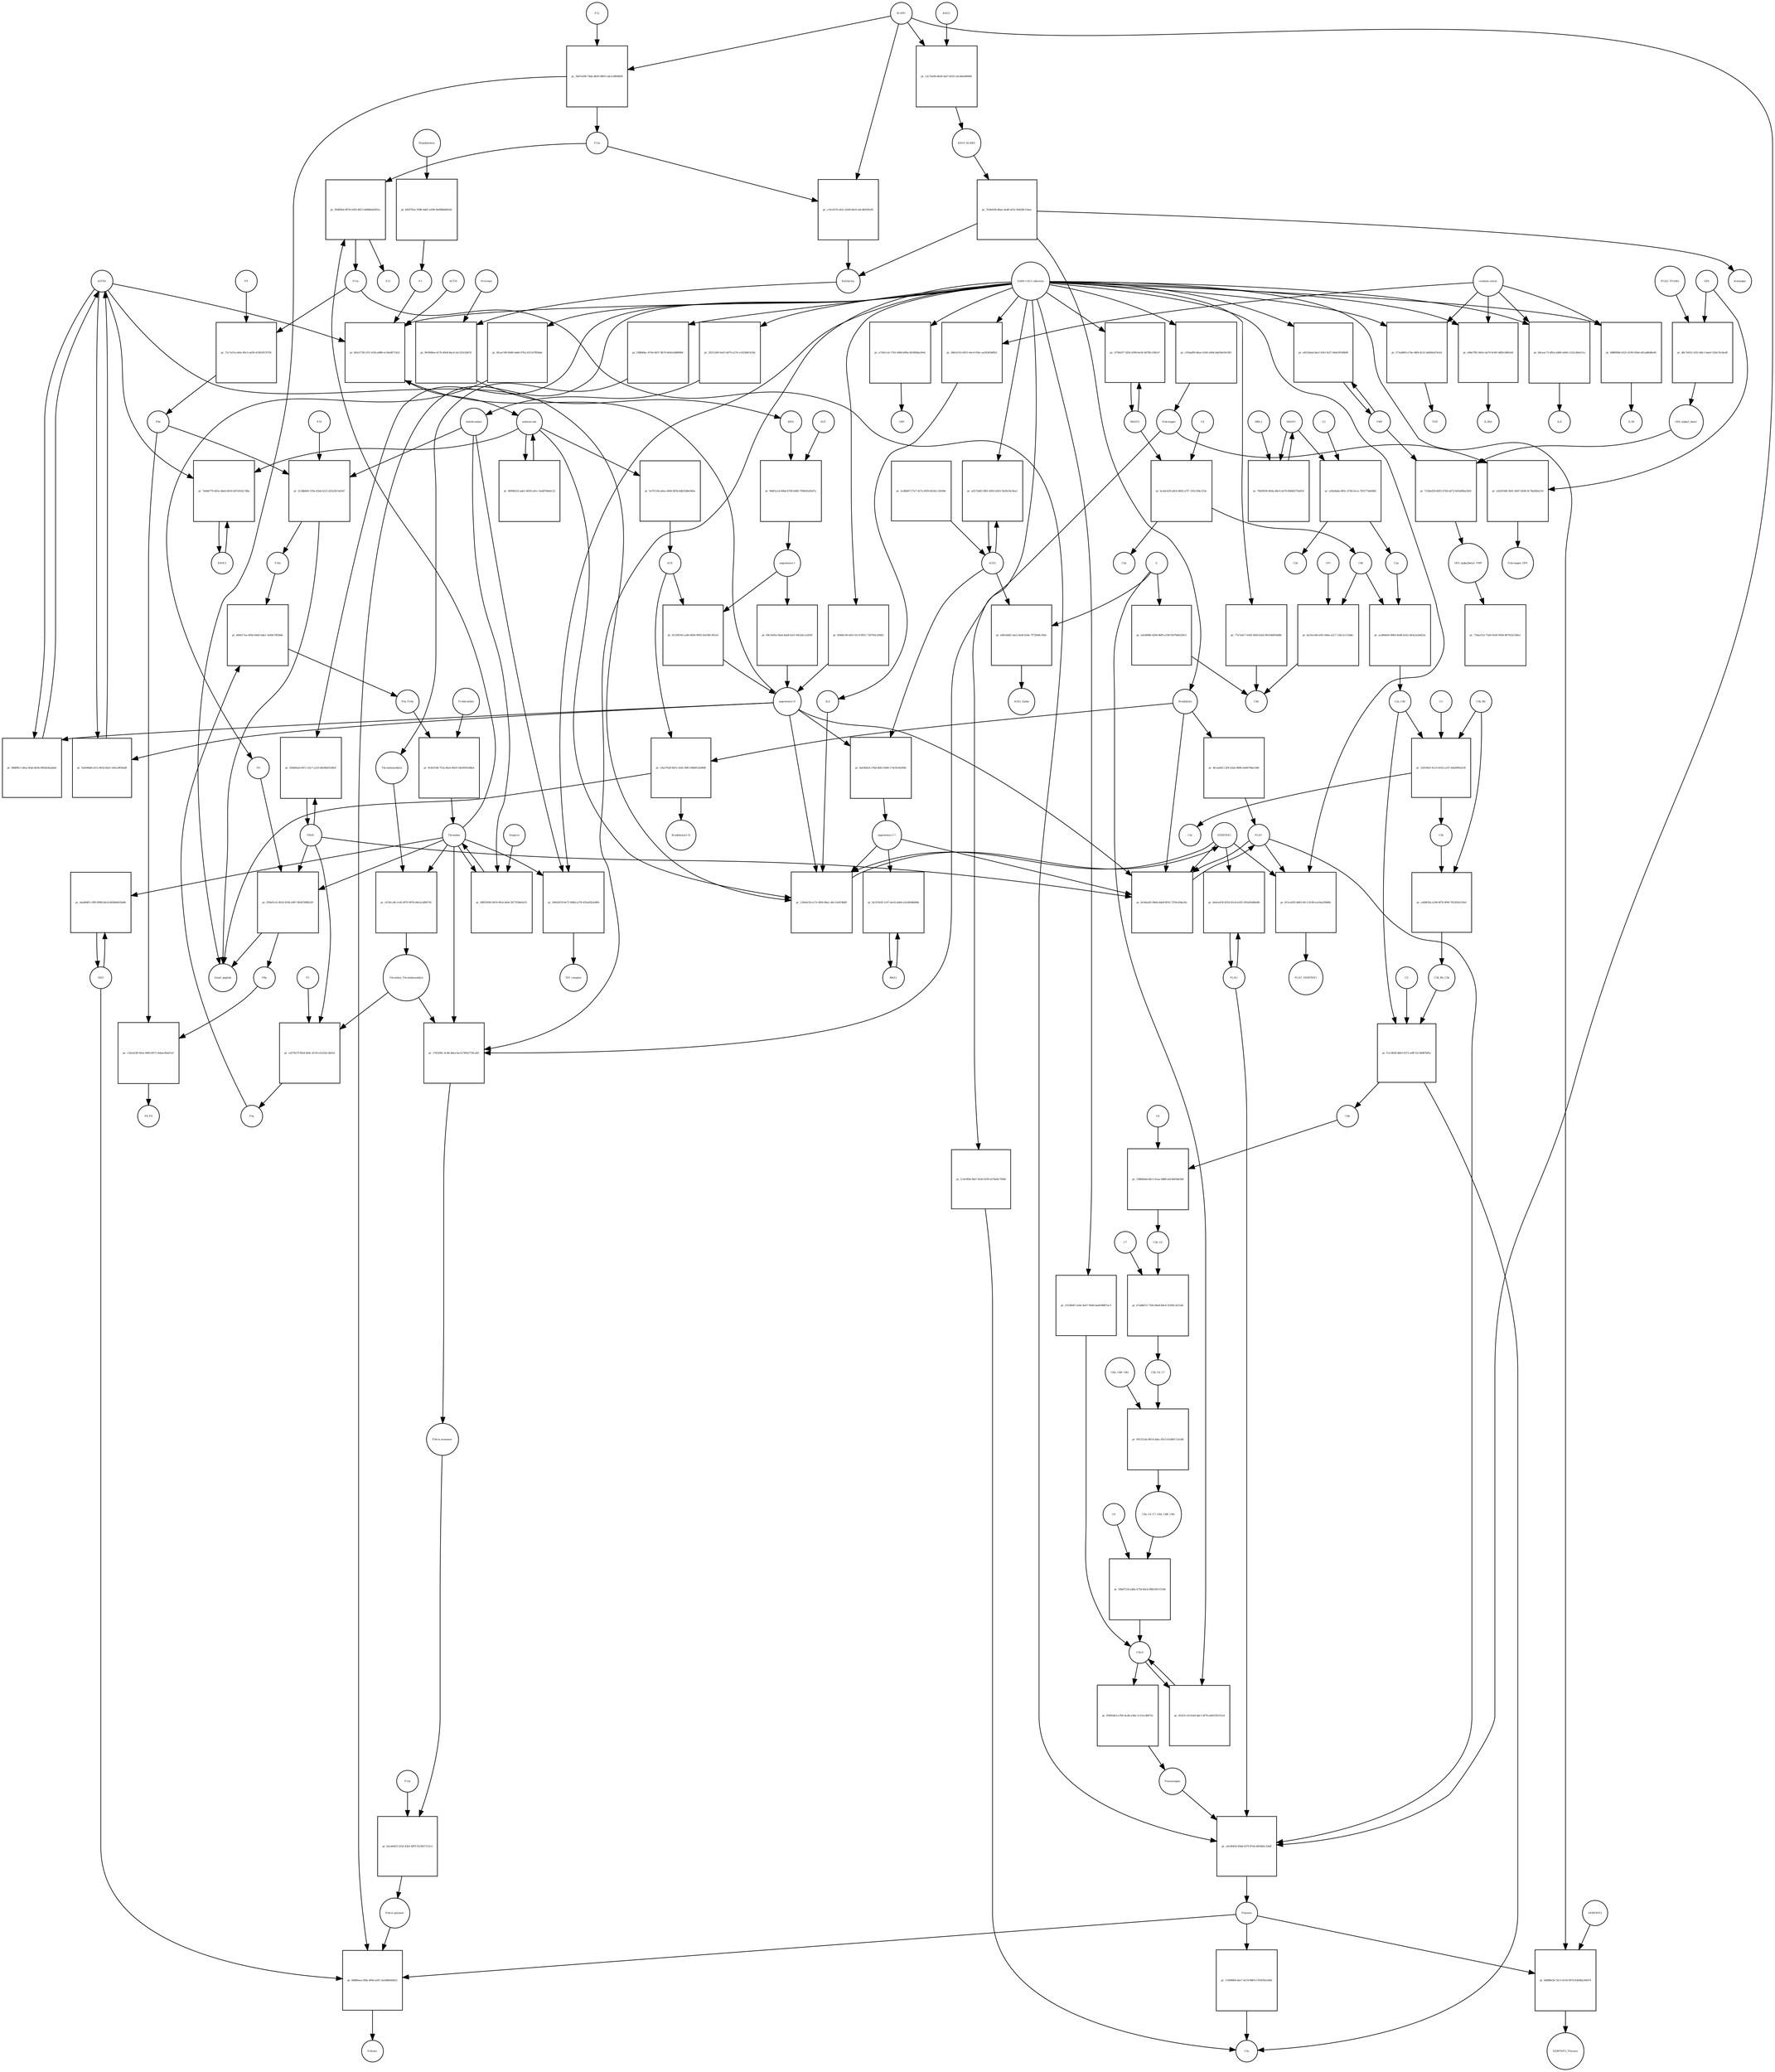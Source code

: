 strict digraph  {
F8 [annotation="urn_miriam_hgnc_3546|urn_miriam_taxonomy_9606", bipartite=0, cls=macromolecule, fontsize=4, label=F8, shape=circle];
"pr_939a01cb-5624-4558-a9b7-9b5b7bf8b220" [annotation="", bipartite=1, cls=process, fontsize=4, label="pr_939a01cb-5624-4558-a9b7-9b5b7bf8b220", shape=square];
"Small peptide" [annotation=urn_miriam_mesh_D010446, bipartite=0, cls=macromolecule, fontsize=4, label="Small peptide", shape=circle];
F8a [annotation="urn_miriam_hgnc.symbol_F8|urn_miriam_mesh_D015944|urn_miriam_taxonomy_9606", bipartite=0, cls=macromolecule, fontsize=4, label=F8a, shape=circle];
Thrombin [annotation="urn_miriam_hgnc_3535|urn_miriam_taxonomy_9606", bipartite=0, cls=macromolecule, fontsize=4, label=Thrombin, shape=circle];
PROC [annotation="urn_miriam_hgnc_9451|urn_miriam_taxonomy_9606", bipartite=0, cls=macromolecule, fontsize=4, label=PROC, shape=circle];
AGTR1 [annotation=urn_miriam_hgnc_336, bipartite=0, cls=macromolecule, fontsize=4, label=AGTR1, shape=circle];
"pr_08df9fc1-bfea-4fab-8e0d-f483b36aaba8" [annotation="", bipartite=1, cls=process, fontsize=4, label="pr_08df9fc1-bfea-4fab-8e0d-f483b36aaba8", shape=square];
"angiotensin II" [annotation="urn_miriam_obo.chebi_CHEBI%3A2718|urn_miriam_taxonomy_9606", bipartite=0, cls="simple chemical", fontsize=4, label="angiotensin II", shape=circle];
NR3C2 [annotation="", bipartite=0, cls=macromolecule, fontsize=4, label=NR3C2, shape=circle];
"pr_7eb8d779-465e-46eb-8616-b07e810c7d6a" [annotation="", bipartite=1, cls=process, fontsize=4, label="pr_7eb8d779-465e-46eb-8616-b07e810c7d6a", shape=square];
aldosterone [annotation="urn_miriam_obo.chebi_CHEBI%3A27584", bipartite=0, cls="simple chemical", fontsize=4, label=aldosterone, shape=circle];
"pr_d9098255-ada1-4650-a41c-5edd706a0c23" [annotation="", bipartite=1, cls=process, fontsize=4, label="pr_d9098255-ada1-4650-a41c-5edd706a0c23", shape=square];
SERPINE1 [annotation="", bipartite=0, cls=macromolecule, fontsize=4, label=SERPINE1, shape=circle];
"pr_120e0c5b-e17e-4f64-8bec-d0c15e814b80" [annotation="", bipartite=1, cls=process, fontsize=4, label="pr_120e0c5b-e17e-4f64-8bec-d0c15e814b80", shape=square];
"angiotensin I-7" [annotation="urn_miriam_obo.chebi_CHEBI%3A55438|urn_miriam_taxonomy_9606", bipartite=0, cls="simple chemical", fontsize=4, label="angiotensin I-7", shape=circle];
IL6 [annotation="urn_miriam_hgnc_6018|urn_miriam_taxonomy_9606", bipartite=0, cls=macromolecule, fontsize=4, label=IL6, shape=circle];
"pr_662cf738-cf51-41fb-a888-ec56ed671422" [annotation="", bipartite=1, cls=process, fontsize=4, label="pr_662cf738-cf51-41fb-a888-ec56ed671422", shape=square];
"SARS-CoV-2 infection" [annotation="urn_miriam_taxonomy_2697049|urn_miriam_mesh_D012327", bipartite=0, cls=phenotype, fontsize=4, label="SARS-CoV-2 infection", shape=circle];
"K+" [annotation="urn_miriam_obo.chebi_CHEBI%3A29103", bipartite=0, cls="simple chemical", fontsize=4, label="K+", shape=circle];
ACTH [annotation=urn_miriam_hgnc_9201, bipartite=0, cls="simple chemical", fontsize=4, label=ACTH, shape=circle];
"pr_856bfc04-e81f-41c4-8951-726783c269d3" [annotation="", bipartite=1, cls=process, fontsize=4, label="pr_856bfc04-e81f-41c4-8951-726783c269d3", shape=square];
Bradykinin [annotation="urn_miriam_obo.chebi_CHEBI%3A3165|urn_miriam_taxonomy_9606", bipartite=0, cls=macromolecule, fontsize=4, label=Bradykinin, shape=circle];
"pr_c9a37028-8d7e-43d1-80f3-08fd912b984f" [annotation="", bipartite=1, cls=process, fontsize=4, label="pr_c9a37028-8d7e-43d1-80f3-08fd912b984f", shape=square];
"Bradykinin(1-5)" [annotation="urn_miriam_mesh_C079000|urn_miriam_taxonomy_9606", bipartite=0, cls=macromolecule, fontsize=4, label="Bradykinin(1-5)", shape=circle];
ACE [annotation="urn_miriam_hgnc_2707|urn_miriam_taxonomy_9606", bipartite=0, cls=macromolecule, fontsize=4, label=ACE, shape=circle];
"pr_4fceab02-12f4-43ad-9686-b44670bec9d0" [annotation="", bipartite=1, cls=process, fontsize=4, label="pr_4fceab02-12f4-43ad-9686-b44670bec9d0", shape=square];
PLAT [annotation="urn_miriam_hgnc_9051|urn_miriam_taxonomy_9606", bipartite=0, cls=macromolecule, fontsize=4, label=PLAT, shape=circle];
"pr_02e046d6-ef12-401b-8af3-166ca9f26a8f" [annotation="", bipartite=1, cls=process, fontsize=4, label="pr_02e046d6-ef12-401b-8af3-166ca9f26a8f", shape=square];
MAS1 [annotation="", bipartite=0, cls=macromolecule, fontsize=4, label=MAS1, shape=circle];
"pr_6e315b36-1c97-4a16-ab44-e2e566db648e" [annotation="", bipartite=1, cls=process, fontsize=4, label="pr_6e315b36-1c97-4a16-ab44-e2e566db648e", shape=square];
Fibrinogen [annotation="urn_miriam_pubmed_19296670|urn_miriam_obo.go_GO%3A0005577|urn_miriam_hgnc_3661|urn_miriam_hgnc_3662|urn_miriam_hgnc_3694|urn_miriam_taxonomy_9606", bipartite=0, cls=complex, fontsize=4, label=Fibrinogen, shape=circle];
"pr_a4245508-30d1-4447-b506-9c78a666a214" [annotation="", bipartite=1, cls=process, fontsize=4, label="pr_a4245508-30d1-4447-b506-9c78a666a214", shape=square];
GP6 [annotation="urn_miriam_hgnc_HGNC%3A14388|urn_miriam_taxonomy_9606", bipartite=0, cls=macromolecule, fontsize=4, label=GP6, shape=circle];
Fibrinogen_GP6 [annotation="urn_miriam_pubmed_19296670|urn_miriam_obo.go_GO%3A0005577|urn_miriam_hgnc_HGNC%3A14388|urn_miriam_taxonomy_9606", bipartite=0, cls=complex, fontsize=4, label=Fibrinogen_GP6, shape=circle];
GP6_alpha2_beta1 [annotation="urn_miriam_pubmed_25051961|urn_miriam_taxonomy_10090|urn_miriam_hgnc_14338|urn_miriam_hgnc_6137|urn_miriam_hgnc_6153", bipartite=0, cls=complex, fontsize=4, label=GP6_alpha2_beta1, shape=circle];
"pr_7236ed29-6d55-47b9-ab72-b03e86ba30d1" [annotation="", bipartite=1, cls=process, fontsize=4, label="pr_7236ed29-6d55-47b9-ab72-b03e86ba30d1", shape=square];
VWF [annotation="urn_miriam_hgnc_12726|urn_miriam_taxonomy_9606", bipartite=0, cls=macromolecule, fontsize=4, label=VWF, shape=circle];
GP6_alpha2beta1_VWF [annotation="urn_miriam_pubmed_25051961|urn_miriam_taxonomy_10090|urn_miriam_hgnc_14338|urn_miriam_hgnc_6137|urn_miriam_hgnc_6153|urn_miriam_hgnc_12726", bipartite=0, cls=complex, fontsize=4, label=GP6_alpha2beta1_VWF, shape=circle];
"pr_d8c7e655-2161-48c1-bae0-320a74c0eaff" [annotation="", bipartite=1, cls=process, fontsize=4, label="pr_d8c7e655-2161-48c1-bae0-320a74c0eaff", shape=square];
ITGA2_ITGAB1 [annotation="urn_miriam_intact_EBI-16428357|urn_miriam_hgnc_6137|urn_miriam_hgnc_6153|urn_miriam_taxonomy_9606", bipartite=0, cls=complex, fontsize=4, label=ITGA2_ITGAB1, shape=circle];
"pr_734aa7a5-73e6-4166-9056-897022c54fa1" [annotation="", bipartite=1, cls="omitted process", fontsize=4, label="pr_734aa7a5-73e6-4166-9056-897022c54fa1", shape=square];
"Fibrin polymer" [annotation="urn_miriam_mesh_C465961|urn_miriam_taxonomy_9606", bipartite=0, cls=macromolecule, fontsize=4, label="Fibrin polymer", shape=circle];
"pr_8d88faea-f48a-4f9d-ae91-2eed8b644452" [annotation="", bipartite=1, cls=process, fontsize=4, label="pr_8d88faea-f48a-4f9d-ae91-2eed8b644452", shape=square];
"D-dimer" [annotation="urn_miriam_pubmed_19008457|urn_miriam_mesh_C036309|urn_miriam_taxonomy_9606", bipartite=0, cls=macromolecule, fontsize=4, label="D-dimer", shape=circle];
Plasmin [annotation="urn_miriam_hgnc.symbol_PLG|urn_miriam_mesh_D005341|urn_miriam_brenda_3.4.21.7|urn_miriam_taxonomy_9606", bipartite=0, cls=macromolecule, fontsize=4, label=Plasmin, shape=circle];
TAFI [annotation="urn_miriam_hgnc_1546|urn_miriam_taxonomy_9606", bipartite=0, cls=macromolecule, fontsize=4, label=TAFI, shape=circle];
"Fibrin monomer" [annotation="urn_miriam_mesh_C011468|urn_miriam_taxonomy_9606", bipartite=0, cls=macromolecule, fontsize=4, label="Fibrin monomer", shape=circle];
"pr_b2cde623-5232-43b1-b87f-f2cf837113c3" [annotation="", bipartite=1, cls=process, fontsize=4, label="pr_b2cde623-5232-43b1-b87f-f2cf837113c3", shape=square];
F13a [annotation="urn_miriam_hgnc.symbol_F13|urn_miriam_mesh_D026122|urn_miriam_brenda_2.3.2.13|urn_miriam_taxonomy_9606", bipartite=0, cls=macromolecule, fontsize=4, label=F13a, shape=circle];
"pr_573ed865-e7be-48f4-8c52-4dd56ef19cb3" [annotation="", bipartite=1, cls=process, fontsize=4, label="pr_573ed865-e7be-48f4-8c52-4dd56ef19cb3", shape=square];
TNF [annotation="urn_miriam_hgnc_11892|urn_miriam_taxonomy_9606", bipartite=0, cls=macromolecule, fontsize=4, label=TNF, shape=circle];
"cytokine storm" [annotation="urn_miriam_pubmed_2504360|urn_miriam_taxonomy_9606", bipartite=0, cls=phenotype, fontsize=4, label="cytokine storm", shape=circle];
"pr_11699d06-dee7-4a7d-88f4-e76305b1e64d" [annotation="", bipartite=1, cls=process, fontsize=4, label="pr_11699d06-dee7-4a7d-88f4-e76305b1e64d", shape=square];
C5a [annotation="urn_miriam_hgnc.symbol_C5|urn_miriam_mesh_D015936|urn_miriam_taxonomy_9606", bipartite=0, cls=macromolecule, fontsize=4, label=C5a, shape=circle];
"pr_05965de3-a7b0-4cdb-a36a-1c31ecd6672c" [annotation="", bipartite=1, cls=process, fontsize=4, label="pr_05965de3-a7b0-4cdb-a36a-1c31ecd6672c", shape=square];
Plasminogen [annotation="urn_miriam_hgnc_9071|urn_miriam_taxonomy_9606", bipartite=0, cls=macromolecule, fontsize=4, label=Plasminogen, shape=circle];
"C5b-9" [annotation="urn_miriam_obo.go_GO%3A0005579|urn_miriam_mesh_D015938|urn_miriam_mesh_D050776|urn_miriam_hgnc_1339|urn_miriam_hgnc_1346|urn_miriam_hgnc_1352|urn_miriam_hgnc_1353|urn_miriam_hgnc_1354|urn_miriam_hgnc_1358|urn_miriam_taxonomy_9606", bipartite=0, cls=complex, fontsize=4, label="C5b-9", shape=circle];
C2 [annotation="urn_miriam_hgnc_1248|urn_miriam_taxonomy_9606", bipartite=0, cls=macromolecule, fontsize=4, label=C2, shape=circle];
"pr_e26a8aba-885c-4740-b1ca-765577deb9b0" [annotation="", bipartite=1, cls=process, fontsize=4, label="pr_e26a8aba-885c-4740-b1ca-765577deb9b0", shape=square];
C2a [annotation="urn_miriam_hgnc.symbol_C2|urn_miriam_mesh_D050678|urn_miriam_taxonomy_9606", bipartite=0, cls=macromolecule, fontsize=4, label=C2a, shape=circle];
C2b [annotation="urn_miriam_hgnc.symbol_C2|urn_miriam_mesh_D050679|urn_miriam_taxonomy_9606", bipartite=0, cls=macromolecule, fontsize=4, label=C2b, shape=circle];
MASP1 [annotation="urn_miriam_hgnc_6901|urn_miriam_taxonomy_9606", bipartite=0, cls=macromolecule, fontsize=4, label=MASP1, shape=circle];
"pr_e9be7f81-6b5e-4a79-9c68-54ffb14863e8" [annotation="", bipartite=1, cls=process, fontsize=4, label="pr_e9be7f81-6b5e-4a79-9c68-54ffb14863e8", shape=square];
IL2RA [annotation="urn_miriam_hgnc_6008|urn_miriam_taxonomy_9606", bipartite=0, cls=macromolecule, fontsize=4, label=IL2RA, shape=circle];
"pr_b8caac73-d92a-4480-a640-c522cd0e411a" [annotation="", bipartite=1, cls=process, fontsize=4, label="pr_b8caac73-d92a-4480-a640-c522cd0e411a", shape=square];
IL8 [annotation="urn_miriam_hgnc_6025|urn_miriam_taxonomy_9606", bipartite=0, cls=macromolecule, fontsize=4, label=IL8, shape=circle];
"pr_1c0c9f64-fbb7-4520-81f9-b27be8c7f9d0" [annotation="", bipartite=1, cls=process, fontsize=4, label="pr_1c0c9f64-fbb7-4520-81f9-b27be8c7f9d0", shape=square];
"pr_366cb7e5-6915-4ec6-93dc-aa30363bffb3" [annotation="", bipartite=1, cls=process, fontsize=4, label="pr_366cb7e5-6915-4ec6-93dc-aa30363bffb3", shape=square];
"pr_0d8f696b-0223-4190-92bd-e81adbfd8e40" [annotation="", bipartite=1, cls=process, fontsize=4, label="pr_0d8f696b-0223-4190-92bd-e81adbfd8e40", shape=square];
IL1B [annotation="urn_miriam_hgnc_5992|urn_miriam_taxonomy_9606", bipartite=0, cls=macromolecule, fontsize=4, label=IL1B, shape=circle];
Prorenin [annotation="urn_miriam_hgnc_9958|urn_miriam_taxonomy_9606", bipartite=0, cls=macromolecule, fontsize=4, label=Prorenin, shape=circle];
"pr_963948ee-d176-49e8-8acd-2ec535cfdd74" [annotation="", bipartite=1, cls=process, fontsize=4, label="pr_963948ee-d176-49e8-8acd-2ec535cfdd74", shape=square];
REN [annotation="urn_miriam_hgnc.symbol_REN|urn_miriam_taxonomy_9606", bipartite=0, cls=macromolecule, fontsize=4, label=REN, shape=circle];
Kallikrein [annotation="urn_miriam_hgnc.symbol_KLKB1|urn_miriam_mesh_D020842|urn_miriam_brenda_3.4.21.34|urn_miriam_taxonomy_9606", bipartite=0, cls=macromolecule, fontsize=4, label=Kallikrein, shape=circle];
KLKB1 [annotation="urn_miriam_hgnc_6371|urn_miriam_taxonomy_9606", bipartite=0, cls=macromolecule, fontsize=4, label=KLKB1, shape=circle];
"pr_c32cb570-a621-4249-bb10-e6cdb5f5fa93" [annotation="", bipartite=1, cls=process, fontsize=4, label="pr_c32cb570-a621-4249-bb10-e6cdb5f5fa93", shape=square];
F12a [annotation="urn_miriam_hgnc.symbol_F12|urn_miriam_mesh_D015956|urn_miriam_brenda_3.4.21.38|urn_miriam_taxonomy_9606", bipartite=0, cls=macromolecule, fontsize=4, label=F12a, shape=circle];
"pr_f388d9ac-4744-4837-8b70-b642e48d9964" [annotation="", bipartite=1, cls=process, fontsize=4, label="pr_f388d9ac-4744-4837-8b70-b642e48d9964", shape=square];
Thrombomodulin [annotation="urn_miriam_hgnc_11784|urn_miriam_taxonomy_9606", bipartite=0, cls=macromolecule, fontsize=4, label=Thrombomodulin, shape=circle];
"pr_bdd98e5b-32c5-4c54-997d-83b48a244476" [annotation="", bipartite=1, cls=process, fontsize=4, label="pr_bdd98e5b-32c5-4c54-997d-83b48a244476", shape=square];
SERPINF2 [annotation="urn_miriam_hgnc_9075|urn_miriam_taxonomy_9606", bipartite=0, cls=macromolecule, fontsize=4, label=SERPINF2, shape=circle];
SERPINF2_Plasmin [annotation="urn_miriam_pubmed_2437112|urn_miriam_biogrid_314240|urn_miriam_hgnc_9075|urn_miriam_mesh_D005341|urn_miriam_taxonomy_9606", bipartite=0, cls=complex, fontsize=4, label=SERPINF2_Plasmin, shape=circle];
"pr_77e7a0c7-93d5-4f40-b3d3-80104d056d8b" [annotation="", bipartite=1, cls=process, fontsize=4, label="pr_77e7a0c7-93d5-4f40-b3d3-80104d056d8b", shape=square];
C4d [annotation="urn_miriam_hgnc.symbol_C4b|urn_miriam_mesh_C032261|urn_miriam_taxonomy_9606", bipartite=0, cls=macromolecule, fontsize=4, label=C4d, shape=circle];
"pr_53338047-e0af-4ed7-9049-bab0388f7ac5" [annotation="", bipartite=1, cls=process, fontsize=4, label="pr_53338047-e0af-4ed7-9049-bab0388f7ac5", shape=square];
"pr_454b9ea0-847c-43c7-a255-8b30b455dfe6" [annotation="", bipartite=1, cls=process, fontsize=4, label="pr_454b9ea0-847c-43c7-a255-8b30b455dfe6", shape=square];
"pr_e821b4ed-8acf-4541-8cf7-b64cf9180b9f" [annotation="", bipartite=1, cls=process, fontsize=4, label="pr_e821b4ed-8acf-4541-8cf7-b64cf9180b9f", shape=square];
"pr_a75d1ccb-1762-449d-b99a-0b39fdba29e4" [annotation="", bipartite=1, cls=process, fontsize=4, label="pr_a75d1ccb-1762-449d-b99a-0b39fdba29e4", shape=square];
CRP [annotation="urn_miriam_hgnc_2367|urn_miriam_taxonomy_9606", bipartite=0, cls=macromolecule, fontsize=4, label=CRP, shape=circle];
"pr_d1421c16-02a9-4dc1-bf7b-abf4195515c4" [annotation="", bipartite=1, cls=process, fontsize=4, label="pr_d1421c16-02a9-4dc1-bf7b-abf4195515c4", shape=square];
S [annotation="urn_miriam_uniprot_P0DTC2|urn_miriam_uniprot_P59594|urn_miriam_taxonomy_2697049", bipartite=0, cls=macromolecule, fontsize=4, label=S, shape=circle];
"pr_ed1d69bf-d264-4bf9-a199-f507bb6228c5" [annotation="", bipartite=1, cls=process, fontsize=4, label="pr_ed1d69bf-d264-4bf9-a199-f507bb6228c5", shape=square];
"pr_6a63b424-37bd-4bf3-9389-174c9c64309d" [annotation="", bipartite=1, cls=process, fontsize=4, label="pr_6a63b424-37bd-4bf3-9389-174c9c64309d", shape=square];
ACE2 [annotation="urn_miriam_hgnc_13557|urn_miriam_taxonomy_9606", bipartite=0, cls=macromolecule, fontsize=4, label=ACE2, shape=circle];
"pr_2cd6bf67-f7e7-427e-85f9-b020cc34308c" [annotation="", bipartite=1, cls=process, fontsize=4, label="pr_2cd6bf67-f7e7-427e-85f9-b020cc34308c", shape=square];
"pr_edb14dd2-5ae2-4edf-b24e-7f72b94c392e" [annotation="", bipartite=1, cls=process, fontsize=4, label="pr_edb14dd2-5ae2-4edf-b24e-7f72b94c392e", shape=square];
ACE2_Spike [annotation="urn_miriam_pdb_6CS2|urn_miriam_hgnc_13557|urn_miriam_uniprot_P0DTC2|urn_miriam_taxonomy_9606|urn_miriam_taxonomy_2697049", bipartite=0, cls=complex, fontsize=4, label=ACE2_Spike, shape=circle];
"pr_ed272b85-0fb5-4003-b563-5b29cf4c9ea1" [annotation="", bipartite=1, cls=process, fontsize=4, label="pr_ed272b85-0fb5-4003-b563-5b29cf4c9ea1", shape=square];
"pr_5f251249-0a03-4d70-a274-cc625b81433d" [annotation="", bipartite=1, cls=process, fontsize=4, label="pr_5f251249-0a03-4d70-a274-cc625b81433d", shape=square];
Antithrombin [annotation="urn_miriam_hgnc_775|urn_miriam_taxonomy_9606", bipartite=0, cls=macromolecule, fontsize=4, label=Antithrombin, shape=circle];
"pr_0fcae7d9-94d0-4a66-97b2-d31547ff0bda" [annotation="", bipartite=1, cls=process, fontsize=4, label="pr_0fcae7d9-94d0-4a66-97b2-d31547ff0bda", shape=square];
C4b [annotation="urn_miriam_hgnc_1324|urn_miriam_taxonomy_9606", bipartite=0, cls=macromolecule, fontsize=4, label=C4b, shape=circle];
"pr_ba16ce0b-ef45-446a-a217-12bc2cc52dbc" [annotation="", bipartite=1, cls=process, fontsize=4, label="pr_ba16ce0b-ef45-446a-a217-12bc2cc52dbc", shape=square];
CFI [annotation="urn_miriam_hgnc_2771|urn_miriam_taxonomy_9606", bipartite=0, cls=macromolecule, fontsize=4, label=CFI, shape=circle];
C3b [annotation="urn_miriam_hgnc.symbol_C3|urn_miriam_mesh_D003179|urn_miriam_taxonomy_9606", bipartite=0, cls=macromolecule, fontsize=4, label=C3b, shape=circle];
"pr_cdd4f20a-e294-4f76-9f04-792302b219e5" [annotation="", bipartite=1, cls=process, fontsize=4, label="pr_cdd4f20a-e294-4f76-9f04-792302b219e5", shape=square];
C3b_Bb [annotation="urn_miriam_pubmed_12440962|urn_miriam_brenda_3.4.21.47|urn_miriam_mesh_D051561|urn_miriam_mesh_D003179|urn_miriam_hgnc_1037|urn_miriam_taxonomy_9606", bipartite=0, cls=complex, fontsize=4, label=C3b_Bb, shape=circle];
C3b_Bb_C3b [annotation="urn_miriam_pubmed_12440962|urn_miriam_brenda_34.4.21.47|urn_miriam_mesh_D051566|urn_miriam_mesh_D003179|urn_miriam_hgnc_1037|urn_miriam_taxonomy_9606", bipartite=0, cls=complex, fontsize=4, label=C3b_Bb_C3b, shape=circle];
"pr_acd0b4e9-496d-4ed6-b242-d43a2a56d22e" [annotation="", bipartite=1, cls=process, fontsize=4, label="pr_acd0b4e9-496d-4ed6-b242-d43a2a56d22e", shape=square];
C2a_C4b [annotation="urn_miriam_mesh_D051574|urn_miriam_brenda_3.4.21.43|urn_miriam_mesh_D050678|urn_miriam_hgnc_1324|urn_miriam_taxonomy_9606", bipartite=0, cls=complex, fontsize=4, label=C2a_C4b, shape=circle];
C4 [annotation="urn_miriam_mesh_D00318|urn_miriam_taxonomy_9606", bipartite=0, cls=macromolecule, fontsize=4, label=C4, shape=circle];
"pr_bcabcb29-e8cb-4842-a7f7-335c184c235e" [annotation="", bipartite=1, cls=process, fontsize=4, label="pr_bcabcb29-e8cb-4842-a7f7-335c184c235e", shape=square];
C4a [annotation="urn_miriam_hgnc_1323|urn_miriam_taxonomy_9606", bipartite=0, cls=macromolecule, fontsize=4, label=C4a, shape=circle];
MASP2 [annotation="urn_miriam_hgnc_6902|urn_miriam_taxonomy_9606", bipartite=0, cls=macromolecule, fontsize=4, label=MASP2, shape=circle];
"pr_78d3f636-864a-48c0-ab79-d9d46270a814" [annotation="", bipartite=1, cls=process, fontsize=4, label="pr_78d3f636-864a-48c0-ab79-d9d46270a814", shape=square];
MBL2 [annotation="urn_miriam_hgnc_6902|urn_miriam_taxonomy_9606", bipartite=0, cls=macromolecule, fontsize=4, label=MBL2, shape=circle];
"pr_1f7bfe97-1826-4399-be34-0d7f8c109cb7" [annotation="", bipartite=1, cls=process, fontsize=4, label="pr_1f7bfe97-1826-4399-be34-0d7f8c109cb7", shape=square];
PLAU [annotation="urn_miriam_hgnc_9052|urn_miriam_taxonomy_9606", bipartite=0, cls=macromolecule, fontsize=4, label=PLAU, shape=circle];
"pr_4e9ce439-d254-45c8-b1d5-185a65b8be8b" [annotation="", bipartite=1, cls=process, fontsize=4, label="pr_4e9ce439-d254-45c8-b1d5-185a65b8be8b", shape=square];
C5b_C6_C7_C8A_C8B_C8G [annotation="urn_miriam_pubmed_28630159|urn_miriam_mesh_C042295|urn_miriam_mesh_D050776|urn_miriam_hgnc_1339|urn_miriam_hgnc_1352|urn_miriam_hgnc_1353|urn_miriam_hgnc_1354|urn_miriam_taxonomy_9606", bipartite=0, cls=complex, fontsize=4, label=C5b_C6_C7_C8A_C8B_C8G, shape=circle];
"pr_50bd7224-a40a-475d-b0cb-086c0011519d" [annotation="", bipartite=1, cls=process, fontsize=4, label="pr_50bd7224-a40a-475d-b0cb-086c0011519d", shape=square];
C9 [annotation="urn_miriam_hgnc_1358|urn_miriam_taxonomy_9606", bipartite=0, cls=macromolecule, fontsize=4, label=C9, shape=circle];
C5b_C6_C7 [annotation="urn_miriam_pubmed_28630159|urn_miriam_mesh_C037453|urn_miriam_mesh_D050776|urn_miriam_hgnc_1339|urn_miriam_hgnc_1346|urn_miriam_taxonomy_9606", bipartite=0, cls=complex, fontsize=4, label=C5b_C6_C7, shape=circle];
"pr_0015214a-8614-4dac-85c5-61db0111a5d6" [annotation="", bipartite=1, cls=process, fontsize=4, label="pr_0015214a-8614-4dac-85c5-61db0111a5d6", shape=square];
C8A_C8B_C8G [annotation="urn_miriam_mesh_D003185|urn_miriam_hgnc_1353|urn_miriam_hgnc_1352|urn_miriam_hgnc_1354|urn_miriam_taxonomy_9606", bipartite=0, cls=complex, fontsize=4, label=C8A_C8B_C8G, shape=circle];
C5b_C6 [annotation="urn_miriam_mesh_C050974|urn_miriam_mesh_D050776|urn_miriam_hgnc_1339|urn_miriam_taxonomy_9606", bipartite=0, cls=complex, fontsize=4, label=C5b_C6, shape=circle];
"pr_b7a86b72-7166-48a8-84c8-1f209c3221bd" [annotation="", bipartite=1, cls=process, fontsize=4, label="pr_b7a86b72-7166-48a8-84c8-1f209c3221bd", shape=square];
C7 [annotation="urn_miriam_hgnc_HGNC%3A1346|urn_miriam_taxonomy_9606", bipartite=0, cls=macromolecule, fontsize=4, label=C7, shape=circle];
C5b [annotation="urn_miriam_hgnc.symbol_C5|urn_miriam_mesh_D050776|urn_miriam_taxonomy_9606", bipartite=0, cls=macromolecule, fontsize=4, label=C5b, shape=circle];
"pr_108684dd-6dc3-41aa-9d88-a0e5b65b63d8" [annotation="", bipartite=1, cls=process, fontsize=4, label="pr_108684dd-6dc3-41aa-9d88-a0e5b65b63d8", shape=square];
C6 [annotation="urn_miriam_hgnc_1339|urn_miriam_taxonomy_9606", bipartite=0, cls=macromolecule, fontsize=4, label=C6, shape=circle];
C5 [annotation="urn_miriam_hgnc_1331|urn_miriam_taxonomy_9606", bipartite=0, cls=macromolecule, fontsize=4, label=C5, shape=circle];
"pr_f11c8b3f-db63-4372-a6ff-f2c38d87bf5e" [annotation="", bipartite=1, cls=process, fontsize=4, label="pr_f11c8b3f-db63-4372-a6ff-f2c38d87bf5e", shape=square];
C3 [annotation="urn_miriam_hgnc_1318|urn_miriam_taxonomy_9606", bipartite=0, cls=macromolecule, fontsize=4, label=C3, shape=circle];
"pr_320140cf-9cc0-4102-a147-b4a99f42e1ff" [annotation="", bipartite=1, cls=process, fontsize=4, label="pr_320140cf-9cc0-4102-a147-b4a99f42e1ff", shape=square];
C3a [annotation="urn_miriam_hgnc.symbol_C3|urn_miriam_mesh_D015926|urn_miriam_taxonomy_9606", bipartite=0, cls=macromolecule, fontsize=4, label=C3a, shape=circle];
"pr_cb7dcc46-1c40-4f70-997b-d4e2e3d9b750" [annotation="", bipartite=1, cls=process, fontsize=4, label="pr_cb7dcc46-1c40-4f70-997b-d4e2e3d9b750", shape=square];
Thrombin_Thrombomodulin [annotation="urn_miriam_pubmed_6282863|urn_miriam_taxonomy_9986|urn_miriam_biogrid_283352|urn_miriam_mesh_D013917|urn_miriam_hgnc_11784", bipartite=0, cls=complex, fontsize=4, label=Thrombin_Thrombomodulin, shape=circle];
"pr_17832f8c-4c4b-4dea-be14-5f822736ca85" [annotation="", bipartite=1, cls=process, fontsize=4, label="pr_17832f8c-4c4b-4dea-be14-5f822736ca85", shape=square];
KNG1_KLKB1 [annotation="urn_miriam_pubmed_17598838|urn_miriam_intact_EBI-10087151|urn_miriam_hgnc_6371|urn_miriam_hgnc_6383|urn_miriam_taxonomy_9606", bipartite=0, cls=complex, fontsize=4, label=KNG1_KLKB1, shape=circle];
"pr_7fa9e626-dbae-4ed0-af32-5042dfc53aac" [annotation="", bipartite=1, cls=process, fontsize=4, label="pr_7fa9e626-dbae-4ed0-af32-5042dfc53aac", shape=square];
Kininogen [annotation="urn_miriam_hgnc.symbol_KNG1|urn_miriam_mesh_D019679|urn_miriam_taxonomy_9606", bipartite=0, cls=macromolecule, fontsize=4, label=Kininogen, shape=circle];
"pr_c91baf89-dbae-41d0-a9d4-b4d3de59c065" [annotation="", bipartite=1, cls=process, fontsize=4, label="pr_c91baf89-dbae-41d0-a9d4-b4d3de59c065", shape=square];
"angiotensin I" [annotation="urn_miriam_obo.chebi_CHEBI%3A2718|urn_miriam_taxonomy_9606", bipartite=0, cls="simple chemical", fontsize=4, label="angiotensin I", shape=circle];
"pr_09c3e85a-fba4-4ab8-b3cf-4452dcca3930" [annotation="", bipartite=1, cls=process, fontsize=4, label="pr_09c3e85a-fba4-4ab8-b3cf-4452dcca3930", shape=square];
"pr_815ca055-b663-4fc1-81d9-ea10ae2f8d8e" [annotation="", bipartite=1, cls=process, fontsize=4, label="pr_815ca055-b663-4fc1-81d9-ea10ae2f8d8e", shape=square];
PLAT_SERPINE1 [annotation="urn_miriam_pubmed_22449964|urn_miriam_intact_EBI-7800882|urn_miriam_hgnc_9051|urn_miriam_hgnc_8593|urn_miriam_taxonomy_9606", bipartite=0, cls=complex, fontsize=4, label=PLAT_SERPINE1, shape=circle];
"pr_4aa884f5-c9f9-499b-b0c4-b60bb8419a86" [annotation="", bipartite=1, cls=process, fontsize=4, label="pr_4aa884f5-c9f9-499b-b0c4-b60bb8419a86", shape=square];
"pr_8c0daa82-0b6d-44a8-8f16-7259ca94a34c" [annotation="", bipartite=1, cls=process, fontsize=4, label="pr_8c0daa82-0b6d-44a8-8f16-7259ca94a34c", shape=square];
"pr_3044267d-9e72-496d-a378-435ad2b2e800" [annotation="", bipartite=1, cls=process, fontsize=4, label="pr_3044267d-9e72-496d-a378-435ad2b2e800", shape=square];
"TAT complex" [annotation="urn_miriam_pubmed_22930518|urn_miriam_mesh_C046193|urn_miriam_mesh_D013917|urn_miriam_hgnc_775|urn_miriam_taxonomy_9606", bipartite=0, cls=complex, fontsize=4, label="TAT complex", shape=circle];
"pr_cbc06454-95bd-437f-87eb-405482c33aff" [annotation="", bipartite=1, cls=process, fontsize=4, label="pr_cbc06454-95bd-437f-87eb-405482c33aff", shape=square];
F11a [annotation="urn_miriam_hgnc.symbol_F11|urn_miriam_mesh_D015945|urn_miriam_brenda_3.4.21.27|urn_miriam_taxonomy_9606", bipartite=0, cls=macromolecule, fontsize=4, label=F11a, shape=circle];
"pr_48835956-0419-49cb-bfe6-3b7765bb5e55" [annotation="", bipartite=1, cls=process, fontsize=4, label="pr_48835956-0419-49cb-bfe6-3b7765bb5e55", shape=square];
Heparin [annotation="urn_miriam_pubmed_708377|urn_miriam_obo.chebi_CHEBI%3A28304|urn_miriam_taxonomy_9606", bipartite=0, cls="simple chemical", fontsize=4, label=Heparin, shape=circle];
Prothrombin [annotation="urn_miriam_hgnc_3535|urn_miriam_taxonomy_9606", bipartite=0, cls=macromolecule, fontsize=4, label=Prothrombin, shape=circle];
"pr_9cfe0148-753a-4fa4-90e9-54a09501d8a4" [annotation="", bipartite=1, cls=process, fontsize=4, label="pr_9cfe0148-753a-4fa4-90e9-54a09501d8a4", shape=square];
F5a_F10a [annotation="urn_miriam_pubmed_2303476|urn_miriam_mesh_C022475|urn_miriam_mesh_D15943|urn_miriam_mesh_D015951|urn_miriam_taxonomy_9606", bipartite=0, cls=complex, fontsize=4, label=F5a_F10a, shape=circle];
F10a [annotation="urn_miriam_hgnc.symbol_F10|urn_miriam_mesh_D015951|urn_miriam_brenda_3.4.21.6|urn_miriam_taxonomy_9606", bipartite=0, cls=macromolecule, fontsize=4, label=F10a, shape=circle];
"pr_b9e617ea-405b-44d5-bda1-3a40e70f28de" [annotation="", bipartite=1, cls=process, fontsize=4, label="pr_b9e617ea-405b-44d5-bda1-3a40e70f28de", shape=square];
F5a [annotation="urn_miriam_hgnc.symbol_F5|urn_miriam_mesh_D015943|urn_miriam_taxonomy_9606", bipartite=0, cls=macromolecule, fontsize=4, label=F5a, shape=circle];
F5 [annotation="urn_miriam_hgnc_3541|urn_miriam_taxonomy_9606", bipartite=0, cls=macromolecule, fontsize=4, label=F5, shape=circle];
"pr_cd37427f-f824-4e8c-8c54-e3cd32c3b5e4" [annotation="", bipartite=1, cls=process, fontsize=4, label="pr_cd37427f-f824-4e8c-8c54-e3cd32c3b5e4", shape=square];
F9a [annotation="urn_miriam_hgnc.symbol_F9|urn_miriam_mesh_D015949|urn_miriam_taxonomy_9606", bipartite=0, cls=macromolecule, fontsize=4, label=F9a, shape=circle];
"pr_c1bcb238-043a-46f6-b971-0ebee30ab7a5" [annotation="", bipartite=1, cls=process, fontsize=4, label="pr_c1bcb238-043a-46f6-b971-0ebee30ab7a5", shape=square];
F8_F9 [annotation="urn_miriam_pubmed_22471307|urn_miriam_hgnc_3546|urn_miriam_hgnc_35531|urn_miriam_intact_EBI-11621595|urn_miriam_taxonomy_9606", bipartite=0, cls=complex, fontsize=4, label=F8_F9, shape=circle];
F9 [annotation="urn_miriam_hgnc_35531|urn_miriam_taxonomy_9606", bipartite=0, cls=macromolecule, fontsize=4, label=F9, shape=circle];
"pr_72c7a51a-defa-49c3-ad39-4196295707f4" [annotation="", bipartite=1, cls=process, fontsize=4, label="pr_72c7a51a-defa-49c3-ad39-4196295707f4", shape=square];
"pr_c2c7ee06-bb56-4af7-b552-cbc9da440066" [annotation="", bipartite=1, cls=process, fontsize=4, label="pr_c2c7ee06-bb56-4af7-b552-cbc9da440066", shape=square];
KNG1 [annotation="urn_miriam_hgnc.symbol_6383|urn_miriam_taxonomy_9606", bipartite=0, cls=macromolecule, fontsize=4, label=KNG1, shape=circle];
"pr_ffd4f9e4-907d-4392-8813-b9d96ed2852c" [annotation="", bipartite=1, cls=process, fontsize=4, label="pr_ffd4f9e4-907d-4392-8813-b9d96ed2852c", shape=square];
F11 [annotation="urn_miriam_hgnc_3529|urn_miriam_taxonomy_9606", bipartite=0, cls=macromolecule, fontsize=4, label=F11, shape=circle];
F12 [annotation="urn_miriam_hgnc_3530|urn_miriam_taxonomy_9606", bipartite=0, cls=macromolecule, fontsize=4, label=F12, shape=circle];
"pr_5b47ee96-74da-4b50-9893-cda1cd904858" [annotation="", bipartite=1, cls=process, fontsize=4, label="pr_5b47ee96-74da-4b50-9893-cda1cd904858", shape=square];
"pr_0c528536-ca46-4d56-9992-fa034fc391ed" [annotation="", bipartite=1, cls=process, fontsize=4, label="pr_0c528536-ca46-4d56-9992-fa034fc391ed", shape=square];
F10 [annotation="urn_miriam_hgnc_3528|urn_miriam_taxonomy_9606", bipartite=0, cls=macromolecule, fontsize=4, label=F10, shape=circle];
"pr_3c3dbb04-519a-43ab-b215-d25a5b7ed347" [annotation="", bipartite=1, cls=process, fontsize=4, label="pr_3c3dbb04-519a-43ab-b215-d25a5b7ed347", shape=square];
AGT [annotation="urn_miriam_hgnc_333|urn_miriam_taxonomy_9606", bipartite=0, cls=macromolecule, fontsize=4, label=AGT, shape=circle];
"pr_94df1a1d-66bd-4708-b060-7690d1e82d7a" [annotation="", bipartite=1, cls=process, fontsize=4, label="pr_94df1a1d-66bd-4708-b060-7690d1e82d7a", shape=square];
"pr_5e7f1164-a0ea-4400-8f5b-6db55d6e940a" [annotation="", bipartite=1, cls=process, fontsize=4, label="pr_5e7f1164-a0ea-4400-8f5b-6db55d6e940a", shape=square];
"pr_843f762e-5086-4dd1-a938-9e89b8dd0545" [annotation="", bipartite=1, cls=process, fontsize=4, label="pr_843f762e-5086-4dd1-a938-9e89b8dd0545", shape=square];
Hypokalemia [annotation="urn_miriam_mesh_D007008|urn_miriam_taxonomy_9606", bipartite=0, cls=phenotype, fontsize=4, label=Hypokalemia, shape=circle];
F8 -> "pr_939a01cb-5624-4558-a9b7-9b5b7bf8b220"  [annotation="", interaction_type=consumption];
"pr_939a01cb-5624-4558-a9b7-9b5b7bf8b220" -> "Small peptide"  [annotation="", interaction_type=production];
"pr_939a01cb-5624-4558-a9b7-9b5b7bf8b220" -> F8a  [annotation="", interaction_type=production];
F8a -> "pr_c1bcb238-043a-46f6-b971-0ebee30ab7a5"  [annotation="", interaction_type=consumption];
Thrombin -> "pr_939a01cb-5624-4558-a9b7-9b5b7bf8b220"  [annotation="urn_miriam_pubmed_15746105|urn_miriam_taxonomy_9606", interaction_type=catalysis];
Thrombin -> "pr_cb7dcc46-1c40-4f70-997b-d4e2e3d9b750"  [annotation="", interaction_type=consumption];
Thrombin -> "pr_17832f8c-4c4b-4dea-be14-5f822736ca85"  [annotation="urn_miriam_pubmed_6282863|urn_miriam_pubmed_28228446|urn_miriam_pubmed_2117226|urn_miriam_taxonomy_9606", interaction_type=catalysis];
Thrombin -> "pr_4aa884f5-c9f9-499b-b0c4-b60bb8419a86"  [annotation="urn_miriam_pubmed_23809134|urn_miriam_taxonomy_9823", interaction_type=catalysis];
Thrombin -> "pr_3044267d-9e72-496d-a378-435ad2b2e800"  [annotation="", interaction_type=consumption];
Thrombin -> "pr_48835956-0419-49cb-bfe6-3b7765bb5e55"  [annotation="", interaction_type=consumption];
Thrombin -> "pr_ffd4f9e4-907d-4392-8813-b9d96ed2852c"  [annotation="urn_miriam_pubmed_21304106|urn_miriam_pubmed_8631976|urn_miriam_taxonomy_9606", interaction_type=catalysis];
PROC -> "pr_939a01cb-5624-4558-a9b7-9b5b7bf8b220"  [annotation="urn_miriam_pubmed_15746105|urn_miriam_taxonomy_9606", interaction_type=inhibition];
PROC -> "pr_454b9ea0-847c-43c7-a255-8b30b455dfe6"  [annotation="", interaction_type=consumption];
PROC -> "pr_8c0daa82-0b6d-44a8-8f16-7259ca94a34c"  [annotation="urn_miriam_pubmed_10373228|urn_miriam_pubmed_3124286|urn_miriam_taxonomy_9606|urn_miriam_pubmed_12091055|urn_miriam_pubmed_3096399", interaction_type=inhibition];
PROC -> "pr_cd37427f-f824-4e8c-8c54-e3cd32c3b5e4"  [annotation="urn_miriam_pubmed_6282863|urn_miriam_pubmed_6572921|urn_miriam_pubmed_2322551|urn_miriam_taxonomy_9606", interaction_type=inhibition];
AGTR1 -> "pr_08df9fc1-bfea-4fab-8e0d-f483b36aaba8"  [annotation="", interaction_type=consumption];
AGTR1 -> "pr_7eb8d779-465e-46eb-8616-b07e810c7d6a"  [annotation="urn_miriam_pubmed_21349712|urn_miriam_taxonomy_10116|urn_miriam_pubmed_7045029|urn_miriam_taxonomy_10090", interaction_type=catalysis];
AGTR1 -> "pr_120e0c5b-e17e-4f64-8bec-d0c15e814b80"  [annotation="urn_miriam_pubmed_2091055|urn_miriam_taxonomy_9606|urn_miriam_pubmed_8034668|urn_miriam_pubmed_20591974|urn_miriam_pubmed_11983698", interaction_type=catalysis];
AGTR1 -> "pr_662cf738-cf51-41fb-a888-ec56ed671422"  [annotation="urn_miriam_pubmed_8404594|urn_miriam_taxonomy_9606|urn_miriam_pubmed_173529|urn_miriam_taxonomy_9615|urn_miriam_pubmed_32565254", interaction_type=catalysis];
AGTR1 -> "pr_02e046d6-ef12-401b-8af3-166ca9f26a8f"  [annotation="", interaction_type=consumption];
"pr_08df9fc1-bfea-4fab-8e0d-f483b36aaba8" -> AGTR1  [annotation="", interaction_type=production];
"angiotensin II" -> "pr_08df9fc1-bfea-4fab-8e0d-f483b36aaba8"  [annotation="", interaction_type=stimulation];
"angiotensin II" -> "pr_120e0c5b-e17e-4f64-8bec-d0c15e814b80"  [annotation="urn_miriam_pubmed_2091055|urn_miriam_taxonomy_9606|urn_miriam_pubmed_8034668|urn_miriam_pubmed_20591974|urn_miriam_pubmed_11983698", interaction_type=catalysis];
"angiotensin II" -> "pr_662cf738-cf51-41fb-a888-ec56ed671422"  [annotation="urn_miriam_pubmed_8404594|urn_miriam_taxonomy_9606|urn_miriam_pubmed_173529|urn_miriam_taxonomy_9615|urn_miriam_pubmed_32565254", interaction_type=catalysis];
"angiotensin II" -> "pr_02e046d6-ef12-401b-8af3-166ca9f26a8f"  [annotation="urn_miriam_pubmed_8158359|urn_miriam_taxonomy_9606", interaction_type=stimulation];
"angiotensin II" -> "pr_6a63b424-37bd-4bf3-9389-174c9c64309d"  [annotation="", interaction_type=consumption];
"angiotensin II" -> "pr_8c0daa82-0b6d-44a8-8f16-7259ca94a34c"  [annotation="urn_miriam_pubmed_10373228|urn_miriam_pubmed_3124286|urn_miriam_taxonomy_9606|urn_miriam_pubmed_12091055|urn_miriam_pubmed_3096399", interaction_type=catalysis];
NR3C2 -> "pr_7eb8d779-465e-46eb-8616-b07e810c7d6a"  [annotation="", interaction_type=consumption];
"pr_7eb8d779-465e-46eb-8616-b07e810c7d6a" -> NR3C2  [annotation="", interaction_type=production];
aldosterone -> "pr_7eb8d779-465e-46eb-8616-b07e810c7d6a"  [annotation="urn_miriam_pubmed_21349712|urn_miriam_taxonomy_10116|urn_miriam_pubmed_7045029|urn_miriam_taxonomy_10090", interaction_type=stimulation];
aldosterone -> "pr_d9098255-ada1-4650-a41c-5edd706a0c23"  [annotation="", interaction_type=consumption];
aldosterone -> "pr_120e0c5b-e17e-4f64-8bec-d0c15e814b80"  [annotation="urn_miriam_pubmed_2091055|urn_miriam_taxonomy_9606|urn_miriam_pubmed_8034668|urn_miriam_pubmed_20591974|urn_miriam_pubmed_11983698", interaction_type=catalysis];
aldosterone -> "pr_5e7f1164-a0ea-4400-8f5b-6db55d6e940a"  [annotation="urn_miriam_pubmed_5932931|urn_miriam_taxonomy_10116", interaction_type=catalysis];
"pr_d9098255-ada1-4650-a41c-5edd706a0c23" -> aldosterone  [annotation="", interaction_type=production];
SERPINE1 -> "pr_120e0c5b-e17e-4f64-8bec-d0c15e814b80"  [annotation="", interaction_type=consumption];
SERPINE1 -> "pr_4e9ce439-d254-45c8-b1d5-185a65b8be8b"  [annotation="urn_miriam_pubmed_21199867|urn_miriam_taxonomy_9606", interaction_type=inhibition];
SERPINE1 -> "pr_815ca055-b663-4fc1-81d9-ea10ae2f8d8e"  [annotation="", interaction_type=consumption];
SERPINE1 -> "pr_8c0daa82-0b6d-44a8-8f16-7259ca94a34c"  [annotation="urn_miriam_pubmed_10373228|urn_miriam_pubmed_3124286|urn_miriam_taxonomy_9606|urn_miriam_pubmed_12091055|urn_miriam_pubmed_3096399", interaction_type=inhibition];
"pr_120e0c5b-e17e-4f64-8bec-d0c15e814b80" -> SERPINE1  [annotation="", interaction_type=production];
"angiotensin I-7" -> "pr_120e0c5b-e17e-4f64-8bec-d0c15e814b80"  [annotation="urn_miriam_pubmed_2091055|urn_miriam_taxonomy_9606|urn_miriam_pubmed_8034668|urn_miriam_pubmed_20591974|urn_miriam_pubmed_11983698", interaction_type=inhibition];
"angiotensin I-7" -> "pr_6e315b36-1c97-4a16-ab44-e2e566db648e"  [annotation="urn_miriam_pubmed_18026570|urn_miriam_taxonomy_10090", interaction_type=stimulation];
"angiotensin I-7" -> "pr_8c0daa82-0b6d-44a8-8f16-7259ca94a34c"  [annotation="urn_miriam_pubmed_10373228|urn_miriam_pubmed_3124286|urn_miriam_taxonomy_9606|urn_miriam_pubmed_12091055|urn_miriam_pubmed_3096399", interaction_type=inhibition];
IL6 -> "pr_120e0c5b-e17e-4f64-8bec-d0c15e814b80"  [annotation="urn_miriam_pubmed_2091055|urn_miriam_taxonomy_9606|urn_miriam_pubmed_8034668|urn_miriam_pubmed_20591974|urn_miriam_pubmed_11983698", interaction_type=catalysis];
"pr_662cf738-cf51-41fb-a888-ec56ed671422" -> aldosterone  [annotation="", interaction_type=production];
"SARS-CoV-2 infection" -> "pr_662cf738-cf51-41fb-a888-ec56ed671422"  [annotation="urn_miriam_pubmed_8404594|urn_miriam_taxonomy_9606|urn_miriam_pubmed_173529|urn_miriam_taxonomy_9615|urn_miriam_pubmed_32565254", interaction_type="necessary stimulation"];
"SARS-CoV-2 infection" -> "pr_856bfc04-e81f-41c4-8951-726783c269d3"  [annotation="urn_miriam_pubmed_32048163|urn_miriam_taxonomy_9606", interaction_type=catalysis];
"SARS-CoV-2 infection" -> "pr_8d88faea-f48a-4f9d-ae91-2eed8b644452"  [annotation="urn_miriam_pubmed_29096812|urn_miriam_pubmed_10574983|urn_miriam_pubmed_32172226|urn_miriam_taxonomy_9606", interaction_type="necessary stimulation"];
"SARS-CoV-2 infection" -> "pr_573ed865-e7be-48f4-8c52-4dd56ef19cb3"  [annotation="urn_miriam_pubmed_32504360|urn_miriam_taxonomy_9606", interaction_type=stimulation];
"SARS-CoV-2 infection" -> "pr_e9be7f81-6b5e-4a79-9c68-54ffb14863e8"  [annotation="urn_miriam_pubmed_32286245|urn_miriam_taxonomy_9606", interaction_type=stimulation];
"SARS-CoV-2 infection" -> "pr_b8caac73-d92a-4480-a640-c522cd0e411a"  [annotation="urn_miriam_pubmed_32286245|urn_miriam_taxonomy_9606", interaction_type=stimulation];
"SARS-CoV-2 infection" -> "pr_1c0c9f64-fbb7-4520-81f9-b27be8c7f9d0"  [annotation="urn_miriam_pmc_PMC7260598|urn_miriam_taxonomy_9606", interaction_type="necessary stimulation"];
"SARS-CoV-2 infection" -> "pr_366cb7e5-6915-4ec6-93dc-aa30363bffb3"  [annotation="urn_miriam_pubmed_32286245|urn_miriam_taxonomy_9606", interaction_type=stimulation];
"SARS-CoV-2 infection" -> "pr_0d8f696b-0223-4190-92bd-e81adbfd8e40"  [annotation="urn_miriam_pubmed_32359396|urn_miriam_taxonomy_9606", interaction_type=stimulation];
"SARS-CoV-2 infection" -> "pr_f388d9ac-4744-4837-8b70-b642e48d9964"  [annotation="urn_miriam_doi_10.1101%2F2020.04.25.20077842|urn_miriam_taxonomy_9606", interaction_type="necessary stimulation"];
"SARS-CoV-2 infection" -> "pr_bdd98e5b-32c5-4c54-997d-83b48a244476"  [annotation="urn_miriam_pubmed_2437112|urn_miriam_doi_10.1101%2F2020.04.25.20077842|urn_miriam_taxonomy_9606", interaction_type=stimulation];
"SARS-CoV-2 infection" -> "pr_77e7a0c7-93d5-4f40-b3d3-80104d056d8b"  [annotation="urn_miriam_pubmed_32299776|urn_miriam_taxonomy_9606", interaction_type=stimulation];
"SARS-CoV-2 infection" -> "pr_53338047-e0af-4ed7-9049-bab0388f7ac5"  [annotation="urn_miriam_pmc_PMC7260598|urn_miriam_taxonomy_9606", interaction_type="necessary stimulation"];
"SARS-CoV-2 infection" -> "pr_454b9ea0-847c-43c7-a255-8b30b455dfe6"  [annotation="urn_miriam_pubmed_32302438|urn_miriam_taxonomy_9606", interaction_type="necessary stimulation"];
"SARS-CoV-2 infection" -> "pr_e821b4ed-8acf-4541-8cf7-b64cf9180b9f"  [annotation="urn_miriam_pubmed_32367170|urn_miriam_taxonomy_9606", interaction_type="necessary stimulation"];
"SARS-CoV-2 infection" -> "pr_a75d1ccb-1762-449d-b99a-0b39fdba29e4"  [annotation="urn_miriam_pubmed_32171076|urn_miriam_taxonomy_9606", interaction_type="necessary stimulation"];
"SARS-CoV-2 infection" -> "pr_ed272b85-0fb5-4003-b563-5b29cf4c9ea1"  [annotation="urn_miriam_pubmed_16008552|urn_miriam_taxonomy_9606", interaction_type=inhibition];
"SARS-CoV-2 infection" -> "pr_5f251249-0a03-4d70-a274-cc625b81433d"  [annotation="urn_miriam_pubmed_32302438|urn_miriam_taxonomy_9606", interaction_type=inhibition];
"SARS-CoV-2 infection" -> "pr_0fcae7d9-94d0-4a66-97b2-d31547ff0bda"  [annotation="urn_miriam_pubmed_32367170|urn_miriam_taxonomy_9606", interaction_type="necessary stimulation"];
"SARS-CoV-2 infection" -> "pr_1f7bfe97-1826-4399-be34-0d7f8c109cb7"  [annotation="urn_miriam_pubmed_11290788|urn_miriam_pubmed_32299776|urn_miriam_taxonomy_9606", interaction_type=stimulation];
"SARS-CoV-2 infection" -> "pr_17832f8c-4c4b-4dea-be14-5f822736ca85"  [annotation="urn_miriam_pubmed_6282863|urn_miriam_pubmed_28228446|urn_miriam_pubmed_2117226|urn_miriam_taxonomy_9606", interaction_type="necessary stimulation"];
"SARS-CoV-2 infection" -> "pr_c91baf89-dbae-41d0-a9d4-b4d3de59c065"  [annotation="urn_miriam_pubmed_32172226|urn_miriam_taxonomy_9606", interaction_type="necessary stimulation"];
"SARS-CoV-2 infection" -> "pr_815ca055-b663-4fc1-81d9-ea10ae2f8d8e"  [annotation="urn_miriam_pubmed_22449964|urn_miriam_doi_10.1101%2F2020.04.25.20077842|urn_miriam_taxonomy_9606", interaction_type="necessary stimulation"];
"SARS-CoV-2 infection" -> "pr_3044267d-9e72-496d-a378-435ad2b2e800"  [annotation="urn_miriam_pubmed_8136018|urn_miriam_doi_10.1101%2F2020.04.25.20077842|urn_miriam_taxonomy_9606", interaction_type="necessary stimulation"];
"K+" -> "pr_662cf738-cf51-41fb-a888-ec56ed671422"  [annotation="urn_miriam_pubmed_8404594|urn_miriam_taxonomy_9606|urn_miriam_pubmed_173529|urn_miriam_taxonomy_9615|urn_miriam_pubmed_32565254", interaction_type=catalysis];
ACTH -> "pr_662cf738-cf51-41fb-a888-ec56ed671422"  [annotation="urn_miriam_pubmed_8404594|urn_miriam_taxonomy_9606|urn_miriam_pubmed_173529|urn_miriam_taxonomy_9615|urn_miriam_pubmed_32565254", interaction_type=catalysis];
"pr_856bfc04-e81f-41c4-8951-726783c269d3" -> "angiotensin II"  [annotation="", interaction_type=production];
Bradykinin -> "pr_c9a37028-8d7e-43d1-80f3-08fd912b984f"  [annotation="", interaction_type=consumption];
Bradykinin -> "pr_4fceab02-12f4-43ad-9686-b44670bec9d0"  [annotation="urn_miriam_pubmed_9066005|urn_miriam_taxonomy_9606", interaction_type=stimulation];
Bradykinin -> "pr_8c0daa82-0b6d-44a8-8f16-7259ca94a34c"  [annotation="urn_miriam_pubmed_10373228|urn_miriam_pubmed_3124286|urn_miriam_taxonomy_9606|urn_miriam_pubmed_12091055|urn_miriam_pubmed_3096399", interaction_type=catalysis];
"pr_c9a37028-8d7e-43d1-80f3-08fd912b984f" -> "Bradykinin(1-5)"  [annotation="", interaction_type=production];
"pr_c9a37028-8d7e-43d1-80f3-08fd912b984f" -> "Small peptide"  [annotation="", interaction_type=production];
ACE -> "pr_c9a37028-8d7e-43d1-80f3-08fd912b984f"  [annotation="urn_miriam_taxonomy_9606|urn_miriam_pubmed_10969042", interaction_type=catalysis];
ACE -> "pr_0c528536-ca46-4d56-9992-fa034fc391ed"  [annotation="urn_miriam_taxonomy_9606|urn_miriam_pubmed_190881|urn_miriam_pubmed_10969042", interaction_type=catalysis];
"pr_4fceab02-12f4-43ad-9686-b44670bec9d0" -> PLAT  [annotation="", interaction_type=production];
PLAT -> "pr_815ca055-b663-4fc1-81d9-ea10ae2f8d8e"  [annotation="", interaction_type=consumption];
PLAT -> "pr_8c0daa82-0b6d-44a8-8f16-7259ca94a34c"  [annotation="", interaction_type=consumption];
PLAT -> "pr_cbc06454-95bd-437f-87eb-405482c33aff"  [annotation="urn_miriam_pubmed_89876|urn_miriam_taxonomy_9606|urn_miriam_pubmed_3850647|urn_miriam_pubmed_2966802|urn_miriam_pubmed_6539333", interaction_type=catalysis];
"pr_02e046d6-ef12-401b-8af3-166ca9f26a8f" -> AGTR1  [annotation="", interaction_type=production];
MAS1 -> "pr_6e315b36-1c97-4a16-ab44-e2e566db648e"  [annotation="", interaction_type=consumption];
"pr_6e315b36-1c97-4a16-ab44-e2e566db648e" -> MAS1  [annotation="", interaction_type=production];
Fibrinogen -> "pr_a4245508-30d1-4447-b506-9c78a666a214"  [annotation="", interaction_type=consumption];
Fibrinogen -> "pr_17832f8c-4c4b-4dea-be14-5f822736ca85"  [annotation="", interaction_type=consumption];
"pr_a4245508-30d1-4447-b506-9c78a666a214" -> Fibrinogen_GP6  [annotation="", interaction_type=production];
GP6 -> "pr_a4245508-30d1-4447-b506-9c78a666a214"  [annotation="", interaction_type=consumption];
GP6 -> "pr_d8c7e655-2161-48c1-bae0-320a74c0eaff"  [annotation="", interaction_type=consumption];
GP6_alpha2_beta1 -> "pr_7236ed29-6d55-47b9-ab72-b03e86ba30d1"  [annotation="", interaction_type=consumption];
"pr_7236ed29-6d55-47b9-ab72-b03e86ba30d1" -> GP6_alpha2beta1_VWF  [annotation="", interaction_type=production];
VWF -> "pr_7236ed29-6d55-47b9-ab72-b03e86ba30d1"  [annotation="", interaction_type=consumption];
VWF -> "pr_e821b4ed-8acf-4541-8cf7-b64cf9180b9f"  [annotation="", interaction_type=consumption];
GP6_alpha2beta1_VWF -> "pr_734aa7a5-73e6-4166-9056-897022c54fa1"  [annotation="", interaction_type=consumption];
"pr_d8c7e655-2161-48c1-bae0-320a74c0eaff" -> GP6_alpha2_beta1  [annotation="", interaction_type=production];
ITGA2_ITGAB1 -> "pr_d8c7e655-2161-48c1-bae0-320a74c0eaff"  [annotation="", interaction_type=consumption];
"Fibrin polymer" -> "pr_8d88faea-f48a-4f9d-ae91-2eed8b644452"  [annotation="", interaction_type=consumption];
"pr_8d88faea-f48a-4f9d-ae91-2eed8b644452" -> "D-dimer"  [annotation="", interaction_type=production];
Plasmin -> "pr_8d88faea-f48a-4f9d-ae91-2eed8b644452"  [annotation="urn_miriam_pubmed_29096812|urn_miriam_pubmed_10574983|urn_miriam_pubmed_32172226|urn_miriam_taxonomy_9606", interaction_type=catalysis];
Plasmin -> "pr_11699d06-dee7-4a7d-88f4-e76305b1e64d"  [annotation="urn_miriam_pubmed_27077125|urn_miriam_taxonomy_10090", interaction_type="necessary stimulation"];
Plasmin -> "pr_bdd98e5b-32c5-4c54-997d-83b48a244476"  [annotation="", interaction_type=consumption];
TAFI -> "pr_8d88faea-f48a-4f9d-ae91-2eed8b644452"  [annotation="urn_miriam_pubmed_29096812|urn_miriam_pubmed_10574983|urn_miriam_pubmed_32172226|urn_miriam_taxonomy_9606", interaction_type=catalysis];
TAFI -> "pr_4aa884f5-c9f9-499b-b0c4-b60bb8419a86"  [annotation="", interaction_type=consumption];
"Fibrin monomer" -> "pr_b2cde623-5232-43b1-b87f-f2cf837113c3"  [annotation="", interaction_type=consumption];
"pr_b2cde623-5232-43b1-b87f-f2cf837113c3" -> "Fibrin polymer"  [annotation="", interaction_type=production];
F13a -> "pr_b2cde623-5232-43b1-b87f-f2cf837113c3"  [annotation="urn_miriam_pubmed_29096812|urn_miriam_pubmed_7577232|urn_miriam_taxonomy_9606", interaction_type=catalysis];
"pr_573ed865-e7be-48f4-8c52-4dd56ef19cb3" -> TNF  [annotation="", interaction_type=production];
"cytokine storm" -> "pr_573ed865-e7be-48f4-8c52-4dd56ef19cb3"  [annotation="urn_miriam_pubmed_32504360|urn_miriam_taxonomy_9606", interaction_type=stimulation];
"cytokine storm" -> "pr_e9be7f81-6b5e-4a79-9c68-54ffb14863e8"  [annotation="urn_miriam_pubmed_32286245|urn_miriam_taxonomy_9606", interaction_type=stimulation];
"cytokine storm" -> "pr_b8caac73-d92a-4480-a640-c522cd0e411a"  [annotation="urn_miriam_pubmed_32286245|urn_miriam_taxonomy_9606", interaction_type=stimulation];
"cytokine storm" -> "pr_366cb7e5-6915-4ec6-93dc-aa30363bffb3"  [annotation="urn_miriam_pubmed_32286245|urn_miriam_taxonomy_9606", interaction_type=stimulation];
"cytokine storm" -> "pr_0d8f696b-0223-4190-92bd-e81adbfd8e40"  [annotation="urn_miriam_pubmed_32359396|urn_miriam_taxonomy_9606", interaction_type=stimulation];
"pr_11699d06-dee7-4a7d-88f4-e76305b1e64d" -> C5a  [annotation="", interaction_type=production];
"pr_05965de3-a7b0-4cdb-a36a-1c31ecd6672c" -> Plasminogen  [annotation="", interaction_type=production];
Plasminogen -> "pr_cbc06454-95bd-437f-87eb-405482c33aff"  [annotation="", interaction_type=consumption];
"C5b-9" -> "pr_05965de3-a7b0-4cdb-a36a-1c31ecd6672c"  [annotation="urn_miriam_pubmed_9012652|urn_miriam_taxonomy_9606", interaction_type=stimulation];
"C5b-9" -> "pr_d1421c16-02a9-4dc1-bf7b-abf4195515c4"  [annotation="", interaction_type=consumption];
C2 -> "pr_e26a8aba-885c-4740-b1ca-765577deb9b0"  [annotation="", interaction_type=consumption];
"pr_e26a8aba-885c-4740-b1ca-765577deb9b0" -> C2a  [annotation="", interaction_type=production];
"pr_e26a8aba-885c-4740-b1ca-765577deb9b0" -> C2b  [annotation="", interaction_type=production];
C2a -> "pr_acd0b4e9-496d-4ed6-b242-d43a2a56d22e"  [annotation="", interaction_type=consumption];
MASP1 -> "pr_e26a8aba-885c-4740-b1ca-765577deb9b0"  [annotation="urn_miriam_pubmed_10946292|urn_miriam_taxonomy_9606", interaction_type=catalysis];
MASP1 -> "pr_78d3f636-864a-48c0-ab79-d9d46270a814"  [annotation="", interaction_type=consumption];
"pr_e9be7f81-6b5e-4a79-9c68-54ffb14863e8" -> IL2RA  [annotation="", interaction_type=production];
"pr_b8caac73-d92a-4480-a640-c522cd0e411a" -> IL8  [annotation="", interaction_type=production];
"pr_1c0c9f64-fbb7-4520-81f9-b27be8c7f9d0" -> C5a  [annotation="", interaction_type=production];
"pr_366cb7e5-6915-4ec6-93dc-aa30363bffb3" -> IL6  [annotation="", interaction_type=production];
"pr_0d8f696b-0223-4190-92bd-e81adbfd8e40" -> IL1B  [annotation="", interaction_type=production];
Prorenin -> "pr_963948ee-d176-49e8-8acd-2ec535cfdd74"  [annotation="", interaction_type=consumption];
"pr_963948ee-d176-49e8-8acd-2ec535cfdd74" -> REN  [annotation="", interaction_type=production];
REN -> "pr_94df1a1d-66bd-4708-b060-7690d1e82d7a"  [annotation="urn_miriam_pubmed_10585461|urn_miriam_pubmed_30934934|urn_miriam_pubmed_6172448|urn_miriam_taxonomy_9606", interaction_type=catalysis];
Kallikrein -> "pr_963948ee-d176-49e8-8acd-2ec535cfdd74"  [annotation="urn_miriam_pubmed_692685|urn_miriam_taxonomy_9606", interaction_type=catalysis];
KLKB1 -> "pr_c32cb570-a621-4249-bb10-e6cdb5f5fa93"  [annotation="", interaction_type=consumption];
KLKB1 -> "pr_cbc06454-95bd-437f-87eb-405482c33aff"  [annotation="urn_miriam_pubmed_89876|urn_miriam_taxonomy_9606|urn_miriam_pubmed_3850647|urn_miriam_pubmed_2966802|urn_miriam_pubmed_6539333", interaction_type=catalysis];
KLKB1 -> "pr_c2c7ee06-bb56-4af7-b552-cbc9da440066"  [annotation="", interaction_type=consumption];
KLKB1 -> "pr_5b47ee96-74da-4b50-9893-cda1cd904858"  [annotation="urn_miriam_pubmed_7391081|urn_miriam_taxonomy_9606|urn_miriam_pubmed_864009", interaction_type=catalysis];
"pr_c32cb570-a621-4249-bb10-e6cdb5f5fa93" -> Kallikrein  [annotation="", interaction_type=production];
F12a -> "pr_c32cb570-a621-4249-bb10-e6cdb5f5fa93"  [annotation="urn_miriam_pubmed_21304106|urn_miriam_taxonomy_9606", interaction_type=catalysis];
F12a -> "pr_ffd4f9e4-907d-4392-8813-b9d96ed2852c"  [annotation="", interaction_type=consumption];
"pr_f388d9ac-4744-4837-8b70-b642e48d9964" -> Thrombomodulin  [annotation="", interaction_type=production];
Thrombomodulin -> "pr_cb7dcc46-1c40-4f70-997b-d4e2e3d9b750"  [annotation="", interaction_type=consumption];
"pr_bdd98e5b-32c5-4c54-997d-83b48a244476" -> SERPINF2_Plasmin  [annotation="", interaction_type=production];
SERPINF2 -> "pr_bdd98e5b-32c5-4c54-997d-83b48a244476"  [annotation="", interaction_type=consumption];
"pr_77e7a0c7-93d5-4f40-b3d3-80104d056d8b" -> C4d  [annotation="", interaction_type=production];
"pr_53338047-e0af-4ed7-9049-bab0388f7ac5" -> "C5b-9"  [annotation="", interaction_type=production];
"pr_454b9ea0-847c-43c7-a255-8b30b455dfe6" -> PROC  [annotation="", interaction_type=production];
"pr_e821b4ed-8acf-4541-8cf7-b64cf9180b9f" -> VWF  [annotation="", interaction_type=production];
"pr_a75d1ccb-1762-449d-b99a-0b39fdba29e4" -> CRP  [annotation="", interaction_type=production];
"pr_d1421c16-02a9-4dc1-bf7b-abf4195515c4" -> "C5b-9"  [annotation="", interaction_type=production];
S -> "pr_d1421c16-02a9-4dc1-bf7b-abf4195515c4"  [annotation="", interaction_type=consumption];
S -> "pr_ed1d69bf-d264-4bf9-a199-f507bb6228c5"  [annotation="", interaction_type=consumption];
S -> "pr_edb14dd2-5ae2-4edf-b24e-7f72b94c392e"  [annotation="", interaction_type=consumption];
"pr_ed1d69bf-d264-4bf9-a199-f507bb6228c5" -> C4d  [annotation="", interaction_type=production];
"pr_6a63b424-37bd-4bf3-9389-174c9c64309d" -> "angiotensin I-7"  [annotation="", interaction_type=production];
ACE2 -> "pr_6a63b424-37bd-4bf3-9389-174c9c64309d"  [annotation="urn_miriam_pubmed_23392115|urn_miriam_taxonomy_10090", interaction_type=catalysis];
ACE2 -> "pr_edb14dd2-5ae2-4edf-b24e-7f72b94c392e"  [annotation="", interaction_type=consumption];
ACE2 -> "pr_ed272b85-0fb5-4003-b563-5b29cf4c9ea1"  [annotation="", interaction_type=consumption];
"pr_2cd6bf67-f7e7-427e-85f9-b020cc34308c" -> ACE2  [annotation="", interaction_type=production];
"pr_edb14dd2-5ae2-4edf-b24e-7f72b94c392e" -> ACE2_Spike  [annotation="", interaction_type=production];
"pr_ed272b85-0fb5-4003-b563-5b29cf4c9ea1" -> ACE2  [annotation="", interaction_type=production];
"pr_5f251249-0a03-4d70-a274-cc625b81433d" -> Antithrombin  [annotation="", interaction_type=production];
Antithrombin -> "pr_3044267d-9e72-496d-a378-435ad2b2e800"  [annotation="", interaction_type=consumption];
Antithrombin -> "pr_48835956-0419-49cb-bfe6-3b7765bb5e55"  [annotation="urn_miriam_pubmed_579490|urn_miriam_taxonomy_9606", interaction_type=inhibition];
Antithrombin -> "pr_3c3dbb04-519a-43ab-b215-d25a5b7ed347"  [annotation="urn_miriam_pubmed_11551226|urn_miriam_pubmed_15853774|urn_miriam_taxonomy_9606", interaction_type=inhibition];
"pr_0fcae7d9-94d0-4a66-97b2-d31547ff0bda" -> F8  [annotation="", interaction_type=production];
C4b -> "pr_ba16ce0b-ef45-446a-a217-12bc2cc52dbc"  [annotation="", interaction_type=consumption];
C4b -> "pr_acd0b4e9-496d-4ed6-b242-d43a2a56d22e"  [annotation="", interaction_type=consumption];
"pr_ba16ce0b-ef45-446a-a217-12bc2cc52dbc" -> C4d  [annotation="", interaction_type=production];
CFI -> "pr_ba16ce0b-ef45-446a-a217-12bc2cc52dbc"  [annotation="urn_miriam_pubmed_19362461|urn_miriam_taxonomy_9606", interaction_type=catalysis];
C3b -> "pr_cdd4f20a-e294-4f76-9f04-792302b219e5"  [annotation="", interaction_type=consumption];
"pr_cdd4f20a-e294-4f76-9f04-792302b219e5" -> C3b_Bb_C3b  [annotation="", interaction_type=production];
C3b_Bb -> "pr_cdd4f20a-e294-4f76-9f04-792302b219e5"  [annotation="", interaction_type=consumption];
C3b_Bb -> "pr_320140cf-9cc0-4102-a147-b4a99f42e1ff"  [annotation="urn_miriam_pubmed_427127|urn_miriam_taxonomy_9606|urn_miriam_pubmed_17395591", interaction_type=catalysis];
C3b_Bb_C3b -> "pr_f11c8b3f-db63-4372-a6ff-f2c38d87bf5e"  [annotation="urn_miriam_pubmed_30083158|urn_miriam_taxonomy_9606|urn_miriam_pubmed_12878586", interaction_type=catalysis];
"pr_acd0b4e9-496d-4ed6-b242-d43a2a56d22e" -> C2a_C4b  [annotation="", interaction_type=production];
C2a_C4b -> "pr_f11c8b3f-db63-4372-a6ff-f2c38d87bf5e"  [annotation="urn_miriam_pubmed_30083158|urn_miriam_taxonomy_9606|urn_miriam_pubmed_12878586", interaction_type=catalysis];
C2a_C4b -> "pr_320140cf-9cc0-4102-a147-b4a99f42e1ff"  [annotation="urn_miriam_pubmed_427127|urn_miriam_taxonomy_9606|urn_miriam_pubmed_17395591", interaction_type=catalysis];
C4 -> "pr_bcabcb29-e8cb-4842-a7f7-335c184c235e"  [annotation="", interaction_type=consumption];
"pr_bcabcb29-e8cb-4842-a7f7-335c184c235e" -> C4b  [annotation="", interaction_type=production];
"pr_bcabcb29-e8cb-4842-a7f7-335c184c235e" -> C4a  [annotation="", interaction_type=production];
MASP2 -> "pr_bcabcb29-e8cb-4842-a7f7-335c184c235e"  [annotation="urn_miriam_pubmed_21664989|urn_miriam_taxonomy_9606", interaction_type=catalysis];
MASP2 -> "pr_1f7bfe97-1826-4399-be34-0d7f8c109cb7"  [annotation="", interaction_type=consumption];
"pr_78d3f636-864a-48c0-ab79-d9d46270a814" -> MASP1  [annotation="", interaction_type=production];
MBL2 -> "pr_78d3f636-864a-48c0-ab79-d9d46270a814"  [annotation="urn_miriam_pubmed_11290788|urn_miriam_taxonomy_9606", interaction_type=stimulation];
"pr_1f7bfe97-1826-4399-be34-0d7f8c109cb7" -> MASP2  [annotation="", interaction_type=production];
PLAU -> "pr_4e9ce439-d254-45c8-b1d5-185a65b8be8b"  [annotation="", interaction_type=consumption];
PLAU -> "pr_cbc06454-95bd-437f-87eb-405482c33aff"  [annotation="urn_miriam_pubmed_89876|urn_miriam_taxonomy_9606|urn_miriam_pubmed_3850647|urn_miriam_pubmed_2966802|urn_miriam_pubmed_6539333", interaction_type=catalysis];
"pr_4e9ce439-d254-45c8-b1d5-185a65b8be8b" -> PLAU  [annotation="", interaction_type=production];
C5b_C6_C7_C8A_C8B_C8G -> "pr_50bd7224-a40a-475d-b0cb-086c0011519d"  [annotation="", interaction_type=consumption];
"pr_50bd7224-a40a-475d-b0cb-086c0011519d" -> "C5b-9"  [annotation="", interaction_type=production];
C9 -> "pr_50bd7224-a40a-475d-b0cb-086c0011519d"  [annotation="", interaction_type=consumption];
C5b_C6_C7 -> "pr_0015214a-8614-4dac-85c5-61db0111a5d6"  [annotation="", interaction_type=consumption];
"pr_0015214a-8614-4dac-85c5-61db0111a5d6" -> C5b_C6_C7_C8A_C8B_C8G  [annotation="", interaction_type=production];
C8A_C8B_C8G -> "pr_0015214a-8614-4dac-85c5-61db0111a5d6"  [annotation="", interaction_type=consumption];
C5b_C6 -> "pr_b7a86b72-7166-48a8-84c8-1f209c3221bd"  [annotation="", interaction_type=consumption];
"pr_b7a86b72-7166-48a8-84c8-1f209c3221bd" -> C5b_C6_C7  [annotation="", interaction_type=production];
C7 -> "pr_b7a86b72-7166-48a8-84c8-1f209c3221bd"  [annotation="", interaction_type=consumption];
C5b -> "pr_108684dd-6dc3-41aa-9d88-a0e5b65b63d8"  [annotation="", interaction_type=consumption];
"pr_108684dd-6dc3-41aa-9d88-a0e5b65b63d8" -> C5b_C6  [annotation="", interaction_type=production];
C6 -> "pr_108684dd-6dc3-41aa-9d88-a0e5b65b63d8"  [annotation="", interaction_type=consumption];
C5 -> "pr_f11c8b3f-db63-4372-a6ff-f2c38d87bf5e"  [annotation="", interaction_type=consumption];
"pr_f11c8b3f-db63-4372-a6ff-f2c38d87bf5e" -> C5b  [annotation="", interaction_type=production];
"pr_f11c8b3f-db63-4372-a6ff-f2c38d87bf5e" -> C5a  [annotation="", interaction_type=production];
C3 -> "pr_320140cf-9cc0-4102-a147-b4a99f42e1ff"  [annotation="", interaction_type=consumption];
"pr_320140cf-9cc0-4102-a147-b4a99f42e1ff" -> C3a  [annotation="", interaction_type=production];
"pr_320140cf-9cc0-4102-a147-b4a99f42e1ff" -> C3b  [annotation="", interaction_type=production];
"pr_cb7dcc46-1c40-4f70-997b-d4e2e3d9b750" -> Thrombin_Thrombomodulin  [annotation="", interaction_type=production];
Thrombin_Thrombomodulin -> "pr_17832f8c-4c4b-4dea-be14-5f822736ca85"  [annotation="urn_miriam_pubmed_6282863|urn_miriam_pubmed_28228446|urn_miriam_pubmed_2117226|urn_miriam_taxonomy_9606", interaction_type=inhibition];
Thrombin_Thrombomodulin -> "pr_cd37427f-f824-4e8c-8c54-e3cd32c3b5e4"  [annotation="urn_miriam_pubmed_6282863|urn_miriam_pubmed_6572921|urn_miriam_pubmed_2322551|urn_miriam_taxonomy_9606", interaction_type=inhibition];
"pr_17832f8c-4c4b-4dea-be14-5f822736ca85" -> "Fibrin monomer"  [annotation="", interaction_type=production];
KNG1_KLKB1 -> "pr_7fa9e626-dbae-4ed0-af32-5042dfc53aac"  [annotation="urn_miriam_pubmed_6768384|urn_miriam_pubmed_4627469|urn_miriam_taxonomy_9606", interaction_type=catalysis];
"pr_7fa9e626-dbae-4ed0-af32-5042dfc53aac" -> Kininogen  [annotation="", interaction_type=production];
"pr_7fa9e626-dbae-4ed0-af32-5042dfc53aac" -> Bradykinin  [annotation="", interaction_type=production];
"pr_7fa9e626-dbae-4ed0-af32-5042dfc53aac" -> Kallikrein  [annotation="", interaction_type=production];
"pr_c91baf89-dbae-41d0-a9d4-b4d3de59c065" -> Fibrinogen  [annotation="", interaction_type=production];
"angiotensin I" -> "pr_09c3e85a-fba4-4ab8-b3cf-4452dcca3930"  [annotation="", interaction_type=consumption];
"angiotensin I" -> "pr_0c528536-ca46-4d56-9992-fa034fc391ed"  [annotation="", interaction_type=consumption];
"pr_09c3e85a-fba4-4ab8-b3cf-4452dcca3930" -> "angiotensin II"  [annotation="", interaction_type=production];
"pr_815ca055-b663-4fc1-81d9-ea10ae2f8d8e" -> PLAT_SERPINE1  [annotation="", interaction_type=production];
"pr_4aa884f5-c9f9-499b-b0c4-b60bb8419a86" -> TAFI  [annotation="", interaction_type=production];
"pr_8c0daa82-0b6d-44a8-8f16-7259ca94a34c" -> PLAT  [annotation="", interaction_type=production];
"pr_3044267d-9e72-496d-a378-435ad2b2e800" -> "TAT complex"  [annotation="", interaction_type=production];
"pr_cbc06454-95bd-437f-87eb-405482c33aff" -> Plasmin  [annotation="", interaction_type=production];
F11a -> "pr_cbc06454-95bd-437f-87eb-405482c33aff"  [annotation="urn_miriam_pubmed_89876|urn_miriam_taxonomy_9606|urn_miriam_pubmed_3850647|urn_miriam_pubmed_2966802|urn_miriam_pubmed_6539333", interaction_type=catalysis];
F11a -> "pr_72c7a51a-defa-49c3-ad39-4196295707f4"  [annotation="urn_miriam_pubmed_9100000|urn_miriam_taxonomy_9606", interaction_type=catalysis];
"pr_48835956-0419-49cb-bfe6-3b7765bb5e55" -> Thrombin  [annotation="", interaction_type=production];
Heparin -> "pr_48835956-0419-49cb-bfe6-3b7765bb5e55"  [annotation="urn_miriam_pubmed_579490|urn_miriam_taxonomy_9606", interaction_type=catalysis];
Prothrombin -> "pr_9cfe0148-753a-4fa4-90e9-54a09501d8a4"  [annotation="", interaction_type=consumption];
"pr_9cfe0148-753a-4fa4-90e9-54a09501d8a4" -> Thrombin  [annotation="", interaction_type=production];
F5a_F10a -> "pr_9cfe0148-753a-4fa4-90e9-54a09501d8a4"  [annotation="urn_miriam_pubmed_4430674|urn_miriam_pubmed_3818642|urn_miriam_taxonomy_9606", interaction_type=catalysis];
F10a -> "pr_b9e617ea-405b-44d5-bda1-3a40e70f28de"  [annotation="", interaction_type=consumption];
"pr_b9e617ea-405b-44d5-bda1-3a40e70f28de" -> F5a_F10a  [annotation="", interaction_type=production];
F5a -> "pr_b9e617ea-405b-44d5-bda1-3a40e70f28de"  [annotation="", interaction_type=consumption];
F5 -> "pr_cd37427f-f824-4e8c-8c54-e3cd32c3b5e4"  [annotation="", interaction_type=consumption];
"pr_cd37427f-f824-4e8c-8c54-e3cd32c3b5e4" -> F5a  [annotation="", interaction_type=production];
F9a -> "pr_c1bcb238-043a-46f6-b971-0ebee30ab7a5"  [annotation="", interaction_type=consumption];
F9a -> "pr_3c3dbb04-519a-43ab-b215-d25a5b7ed347"  [annotation="urn_miriam_pubmed_11551226|urn_miriam_pubmed_15853774|urn_miriam_taxonomy_9606", interaction_type=catalysis];
"pr_c1bcb238-043a-46f6-b971-0ebee30ab7a5" -> F8_F9  [annotation="", interaction_type=production];
F9 -> "pr_72c7a51a-defa-49c3-ad39-4196295707f4"  [annotation="", interaction_type=consumption];
"pr_72c7a51a-defa-49c3-ad39-4196295707f4" -> F9a  [annotation="", interaction_type=production];
"pr_c2c7ee06-bb56-4af7-b552-cbc9da440066" -> KNG1_KLKB1  [annotation="", interaction_type=production];
KNG1 -> "pr_c2c7ee06-bb56-4af7-b552-cbc9da440066"  [annotation="", interaction_type=consumption];
"pr_ffd4f9e4-907d-4392-8813-b9d96ed2852c" -> F11  [annotation="", interaction_type=production];
"pr_ffd4f9e4-907d-4392-8813-b9d96ed2852c" -> F11a  [annotation="", interaction_type=production];
F12 -> "pr_5b47ee96-74da-4b50-9893-cda1cd904858"  [annotation="", interaction_type=consumption];
"pr_5b47ee96-74da-4b50-9893-cda1cd904858" -> F12a  [annotation="", interaction_type=production];
"pr_5b47ee96-74da-4b50-9893-cda1cd904858" -> "Small peptide"  [annotation="", interaction_type=production];
"pr_0c528536-ca46-4d56-9992-fa034fc391ed" -> "angiotensin II"  [annotation="", interaction_type=production];
F10 -> "pr_3c3dbb04-519a-43ab-b215-d25a5b7ed347"  [annotation="", interaction_type=consumption];
"pr_3c3dbb04-519a-43ab-b215-d25a5b7ed347" -> F10a  [annotation="", interaction_type=production];
"pr_3c3dbb04-519a-43ab-b215-d25a5b7ed347" -> "Small peptide"  [annotation="", interaction_type=production];
AGT -> "pr_94df1a1d-66bd-4708-b060-7690d1e82d7a"  [annotation="", interaction_type=consumption];
"pr_94df1a1d-66bd-4708-b060-7690d1e82d7a" -> "angiotensin I"  [annotation="", interaction_type=production];
"pr_5e7f1164-a0ea-4400-8f5b-6db55d6e940a" -> ACE  [annotation="", interaction_type=production];
"pr_843f762e-5086-4dd1-a938-9e89b8dd0545" -> "K+"  [annotation="", interaction_type=production];
Hypokalemia -> "pr_843f762e-5086-4dd1-a938-9e89b8dd0545"  [annotation="urn_miriam_pubmed_32525548|urn_miriam_taxonomy_9606", interaction_type=inhibition];
}
